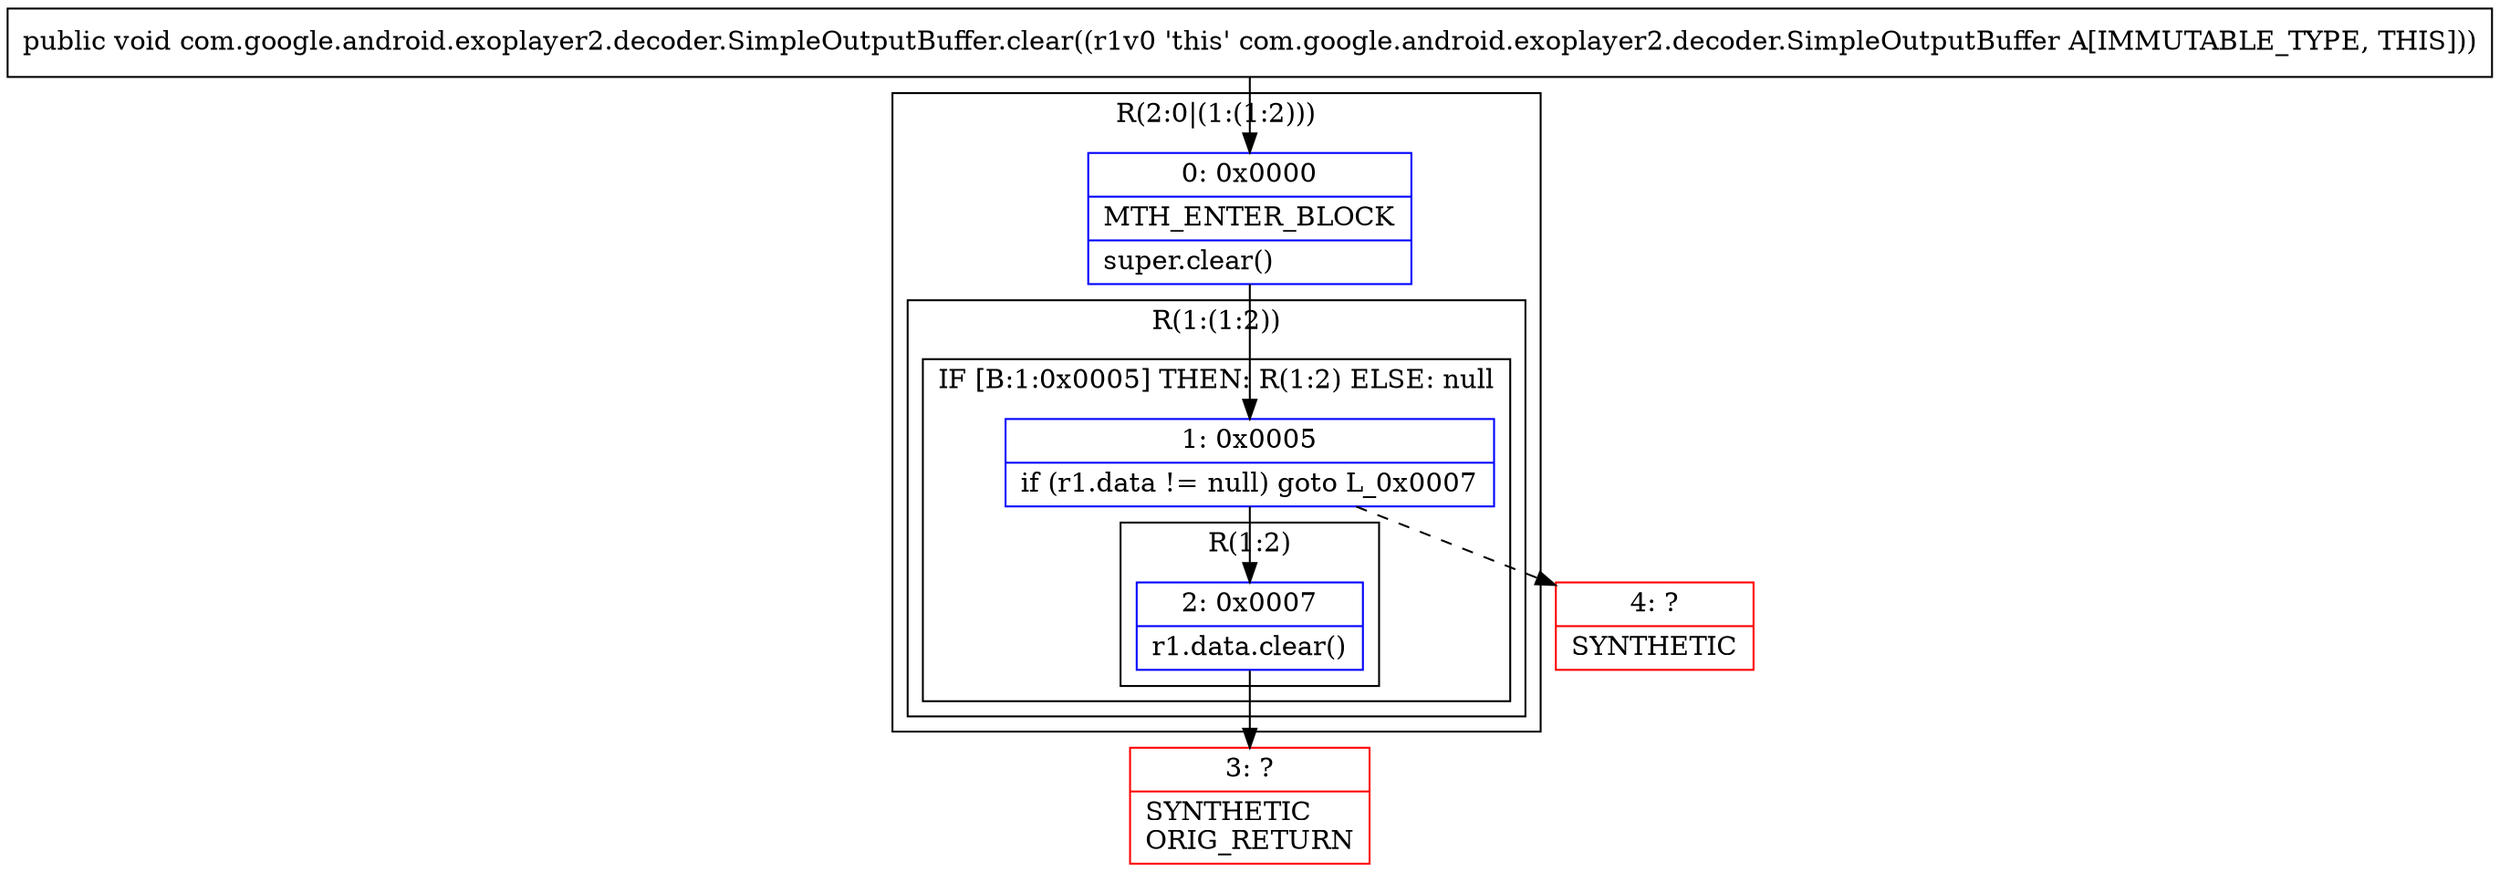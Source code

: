 digraph "CFG forcom.google.android.exoplayer2.decoder.SimpleOutputBuffer.clear()V" {
subgraph cluster_Region_1436851772 {
label = "R(2:0|(1:(1:2)))";
node [shape=record,color=blue];
Node_0 [shape=record,label="{0\:\ 0x0000|MTH_ENTER_BLOCK\l|super.clear()\l}"];
subgraph cluster_Region_2101079895 {
label = "R(1:(1:2))";
node [shape=record,color=blue];
subgraph cluster_IfRegion_1722114721 {
label = "IF [B:1:0x0005] THEN: R(1:2) ELSE: null";
node [shape=record,color=blue];
Node_1 [shape=record,label="{1\:\ 0x0005|if (r1.data != null) goto L_0x0007\l}"];
subgraph cluster_Region_1442667026 {
label = "R(1:2)";
node [shape=record,color=blue];
Node_2 [shape=record,label="{2\:\ 0x0007|r1.data.clear()\l}"];
}
}
}
}
Node_3 [shape=record,color=red,label="{3\:\ ?|SYNTHETIC\lORIG_RETURN\l}"];
Node_4 [shape=record,color=red,label="{4\:\ ?|SYNTHETIC\l}"];
MethodNode[shape=record,label="{public void com.google.android.exoplayer2.decoder.SimpleOutputBuffer.clear((r1v0 'this' com.google.android.exoplayer2.decoder.SimpleOutputBuffer A[IMMUTABLE_TYPE, THIS])) }"];
MethodNode -> Node_0;
Node_0 -> Node_1;
Node_1 -> Node_2;
Node_1 -> Node_4[style=dashed];
Node_2 -> Node_3;
}


